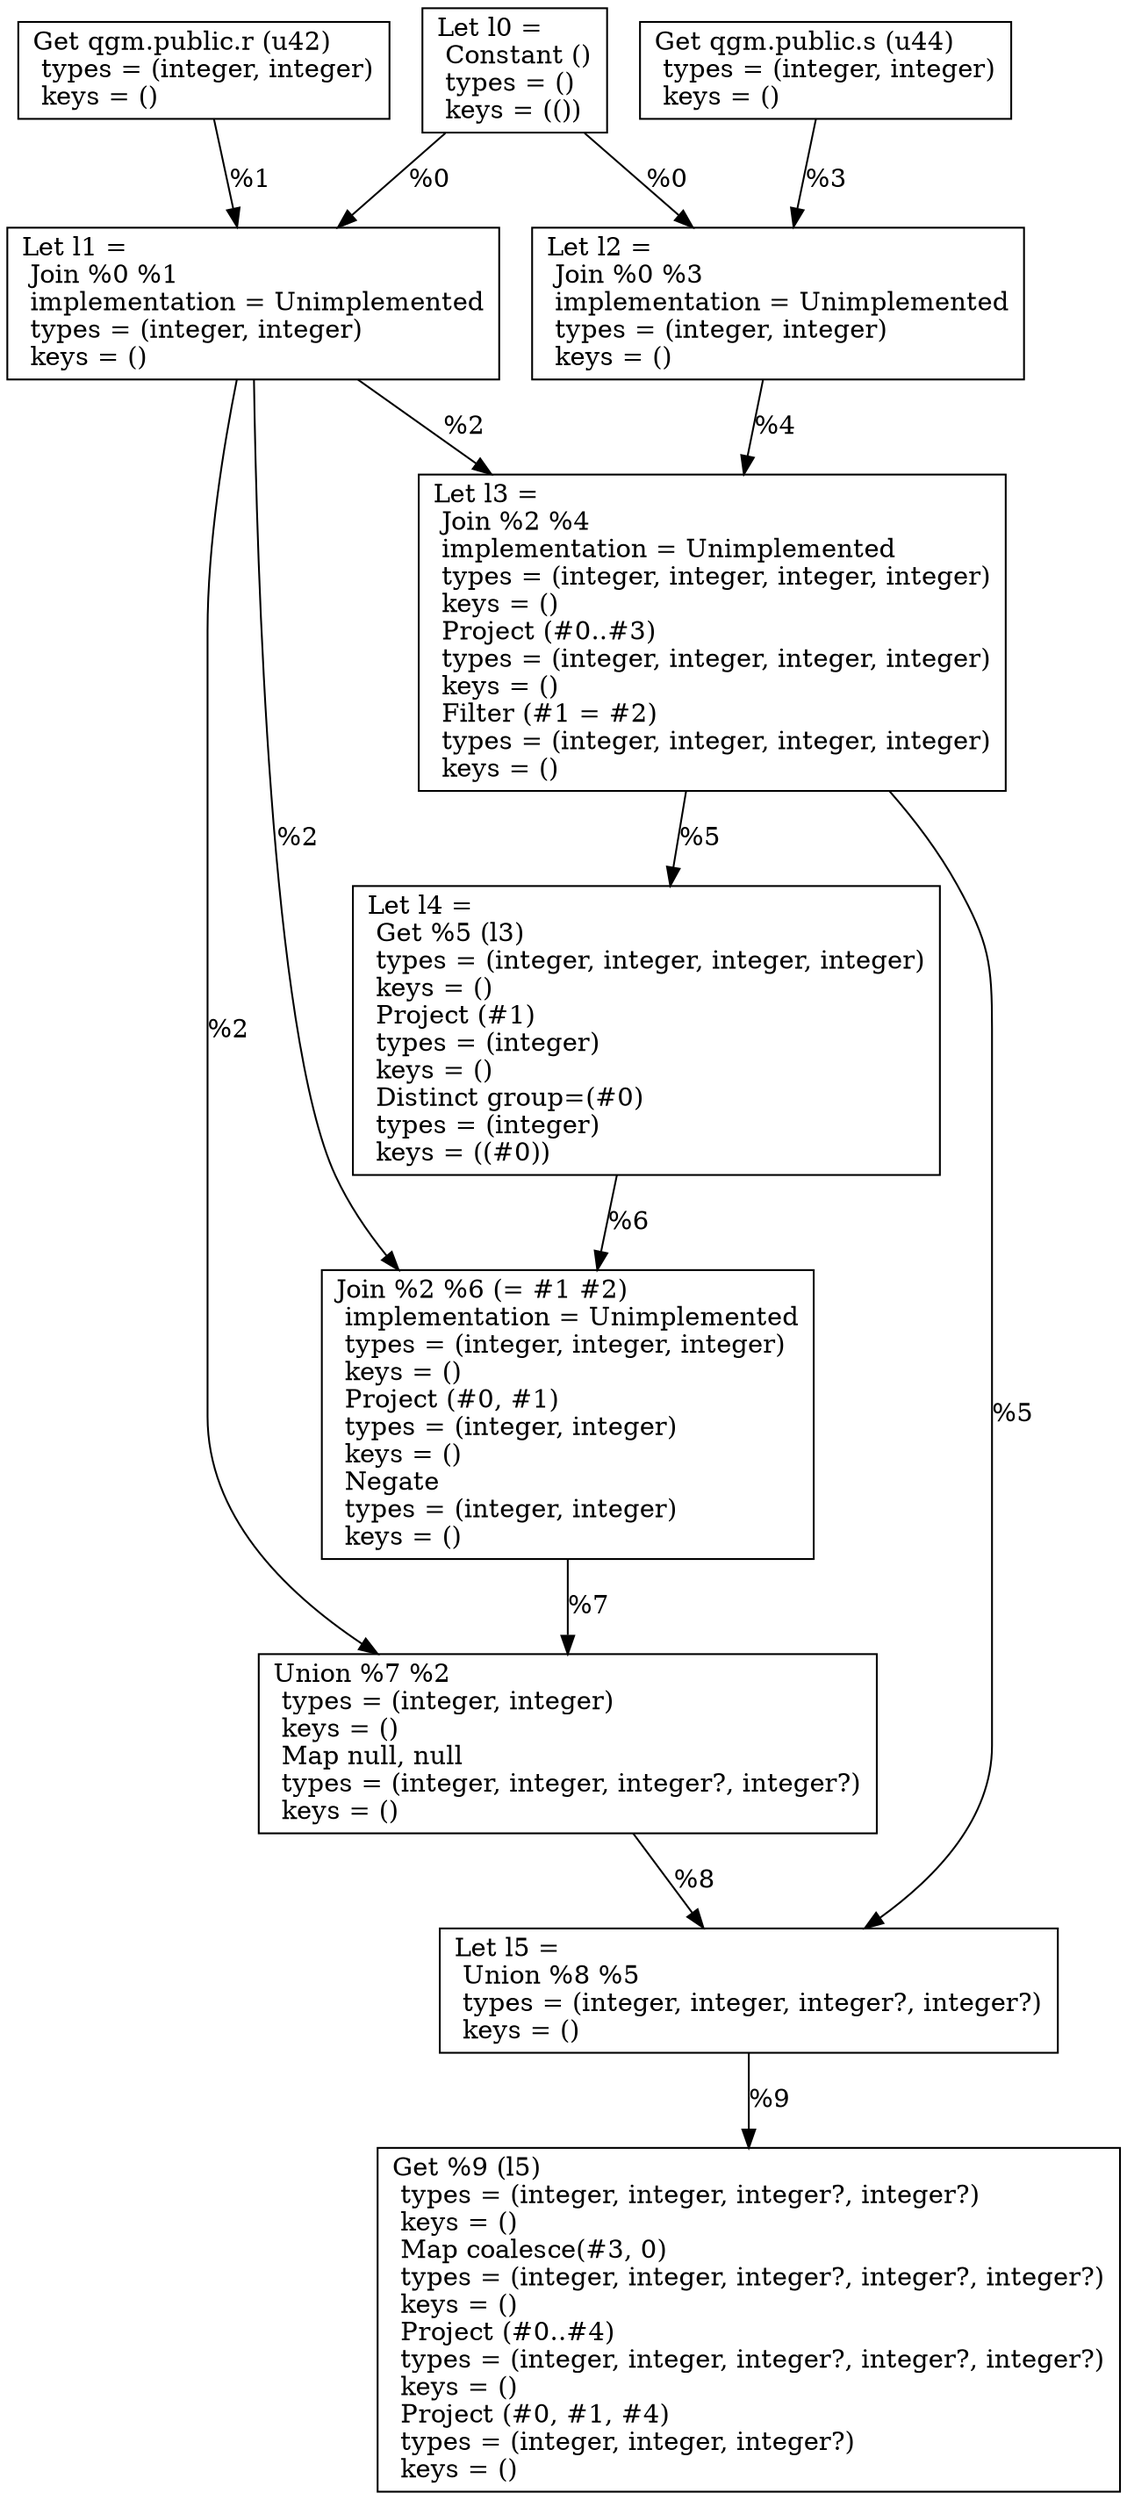 digraph G {
    node0 [shape = record, label="Let l0 =\l Constant ()\l  types = ()\l  keys = (())\l"]
    node1 [shape = record, label=" Get qgm.public.r (u42)\l  types = (integer, integer)\l  keys = ()\l"]
    node2 [shape = record, label="Let l1 =\l Join %0 %1\l  implementation = Unimplemented\l  types = (integer, integer)\l  keys = ()\l"]
    node3 [shape = record, label=" Get qgm.public.s (u44)\l  types = (integer, integer)\l  keys = ()\l"]
    node4 [shape = record, label="Let l2 =\l Join %0 %3\l  implementation = Unimplemented\l  types = (integer, integer)\l  keys = ()\l"]
    node5 [shape = record, label="Let l3 =\l Join %2 %4\l  implementation = Unimplemented\l  types = (integer, integer, integer, integer)\l  keys = ()\l Project (#0..#3)\l  types = (integer, integer, integer, integer)\l  keys = ()\l Filter (#1 = #2)\l  types = (integer, integer, integer, integer)\l  keys = ()\l"]
    node6 [shape = record, label="Let l4 =\l Get %5 (l3)\l  types = (integer, integer, integer, integer)\l  keys = ()\l Project (#1)\l  types = (integer)\l  keys = ()\l Distinct group=(#0)\l  types = (integer)\l  keys = ((#0))\l"]
    node7 [shape = record, label=" Join %2 %6 (= #1 #2)\l  implementation = Unimplemented\l  types = (integer, integer, integer)\l  keys = ()\l Project (#0, #1)\l  types = (integer, integer)\l  keys = ()\l Negate\l  types = (integer, integer)\l  keys = ()\l"]
    node8 [shape = record, label=" Union %7 %2\l  types = (integer, integer)\l  keys = ()\l Map null, null\l  types = (integer, integer, integer?, integer?)\l  keys = ()\l"]
    node9 [shape = record, label="Let l5 =\l Union %8 %5\l  types = (integer, integer, integer?, integer?)\l  keys = ()\l"]
    node10 [shape = record, label=" Get %9 (l5)\l  types = (integer, integer, integer?, integer?)\l  keys = ()\l Map coalesce(#3, 0)\l  types = (integer, integer, integer?, integer?, integer?)\l  keys = ()\l Project (#0..#4)\l  types = (integer, integer, integer?, integer?, integer?)\l  keys = ()\l Project (#0, #1, #4)\l  types = (integer, integer, integer?)\l  keys = ()\l"]
    node6 -> node7 [label = "%6\l"]
    node2 -> node7 [label = "%2\l"]
    node5 -> node9 [label = "%5\l"]
    node5 -> node6 [label = "%5\l"]
    node0 -> node2 [label = "%0\l"]
    node3 -> node4 [label = "%3\l"]
    node1 -> node2 [label = "%1\l"]
    node2 -> node8 [label = "%2\l"]
    node8 -> node9 [label = "%8\l"]
    node0 -> node4 [label = "%0\l"]
    node9 -> node10 [label = "%9\l"]
    node7 -> node8 [label = "%7\l"]
    node4 -> node5 [label = "%4\l"]
    node2 -> node5 [label = "%2\l"]
}

